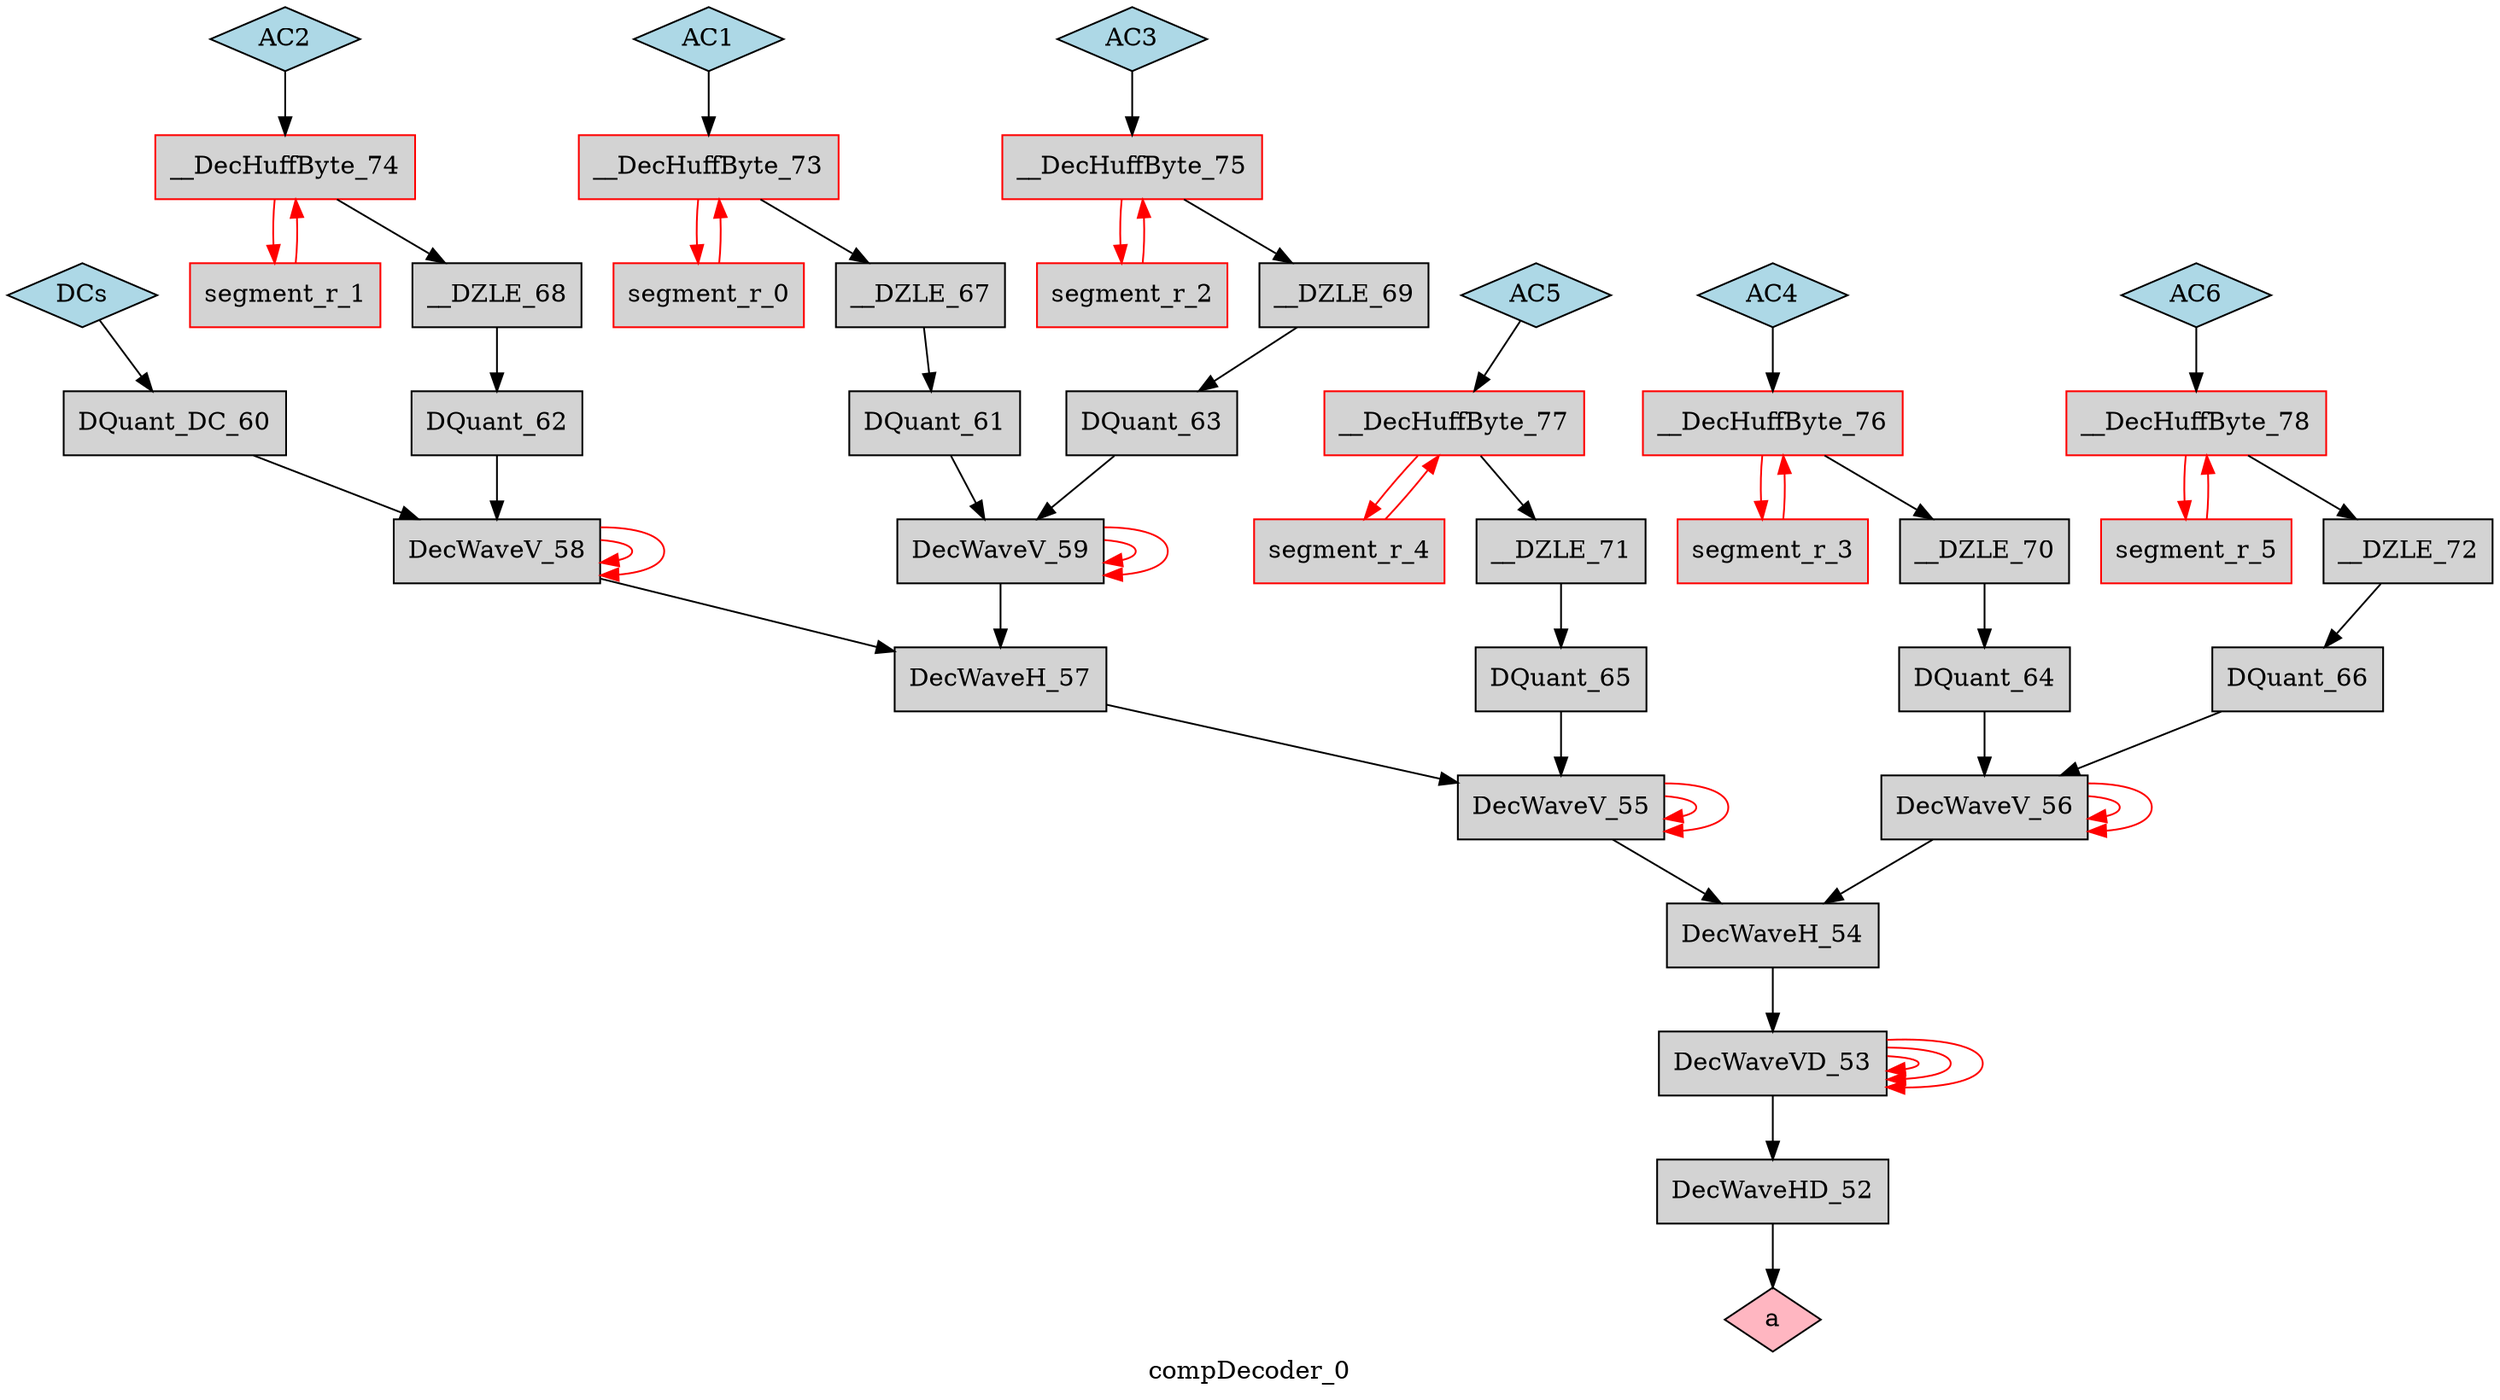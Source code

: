 # Page DFG for compDecoder_0
# Emitted by ../../../tdfc version 1.159, Tue Jun 21 16:20:23 2005

digraph compDecoder_0 {
  graph [label="compDecoder_0"];
  DecWaveHD_52 [shape="box", style="filled", fillcolor="lightgrey"];
  DecWaveVD_53 [shape="box", style="filled", fillcolor="lightgrey"];
  DecWaveH_54 [shape="box", style="filled", fillcolor="lightgrey"];
  DecWaveV_55 [shape="box", style="filled", fillcolor="lightgrey"];
  DecWaveH_57 [shape="box", style="filled", fillcolor="lightgrey"];
  DecWaveV_58 [shape="box", style="filled", fillcolor="lightgrey"];
  DQuant_DC_60 [shape="box", style="filled", fillcolor="lightgrey"];
  DecWaveV_59 [shape="box", style="filled", fillcolor="lightgrey"];
  DQuant_61 [shape="box", style="filled", fillcolor="lightgrey"];
  __DZLE_67 [shape="box", style="filled", fillcolor="lightgrey"];
  segment_r_0 [shape="box", color="red", style="filled", fillcolor="lightgrey"];
  __DecHuffByte_73 [shape="box", color="red", style="filled", fillcolor="lightgrey"];
  DQuant_62 [shape="box", style="filled", fillcolor="lightgrey"];
  __DZLE_68 [shape="box", style="filled", fillcolor="lightgrey"];
  segment_r_1 [shape="box", color="red", style="filled", fillcolor="lightgrey"];
  __DecHuffByte_74 [shape="box", color="red", style="filled", fillcolor="lightgrey"];
  DQuant_63 [shape="box", style="filled", fillcolor="lightgrey"];
  __DZLE_69 [shape="box", style="filled", fillcolor="lightgrey"];
  segment_r_2 [shape="box", color="red", style="filled", fillcolor="lightgrey"];
  __DecHuffByte_75 [shape="box", color="red", style="filled", fillcolor="lightgrey"];
  DecWaveV_56 [shape="box", style="filled", fillcolor="lightgrey"];
  DQuant_64 [shape="box", style="filled", fillcolor="lightgrey"];
  __DZLE_70 [shape="box", style="filled", fillcolor="lightgrey"];
  segment_r_3 [shape="box", color="red", style="filled", fillcolor="lightgrey"];
  __DecHuffByte_76 [shape="box", color="red", style="filled", fillcolor="lightgrey"];
  DQuant_65 [shape="box", style="filled", fillcolor="lightgrey"];
  __DZLE_71 [shape="box", style="filled", fillcolor="lightgrey"];
  segment_r_4 [shape="box", color="red", style="filled", fillcolor="lightgrey"];
  __DecHuffByte_77 [shape="box", color="red", style="filled", fillcolor="lightgrey"];
  DQuant_66 [shape="box", style="filled", fillcolor="lightgrey"];
  __DZLE_72 [shape="box", style="filled", fillcolor="lightgrey"];
  segment_r_5 [shape="box", color="red", style="filled", fillcolor="lightgrey"];
  __DecHuffByte_78 [shape="box", color="red", style="filled", fillcolor="lightgrey"];
  a [shape="diamond", style="filled", fillcolor="lightpink"];
  DecWaveHD_52 -> a;
  DecWaveVD_53 -> DecWaveHD_52;
  DecWaveVD_53 -> DecWaveVD_53 [color="red"];
  DecWaveVD_53 -> DecWaveVD_53 [color="red"];
  DecWaveVD_53 -> DecWaveVD_53 [color="red"];
  DecWaveH_54 -> DecWaveVD_53;
  DecWaveV_55 -> DecWaveH_54;
  DecWaveV_56 -> DecWaveH_54;
  DecWaveV_55 -> DecWaveV_55 [color="red"];
  DecWaveV_55 -> DecWaveV_55 [color="red"];
  DecWaveH_57 -> DecWaveV_55;
  DQuant_65 -> DecWaveV_55;
  DecWaveV_58 -> DecWaveH_57;
  DecWaveV_59 -> DecWaveH_57;
  DecWaveV_58 -> DecWaveV_58 [color="red"];
  DecWaveV_58 -> DecWaveV_58 [color="red"];
  DQuant_DC_60 -> DecWaveV_58;
  DQuant_62 -> DecWaveV_58;
  DCs [shape="diamond", style="filled", fillcolor="lightblue"];
  DCs -> DQuant_DC_60;
  DecWaveV_59 -> DecWaveV_59 [color="red"];
  DecWaveV_59 -> DecWaveV_59 [color="red"];
  DQuant_61 -> DecWaveV_59;
  DQuant_63 -> DecWaveV_59;
  __DZLE_67 -> DQuant_61;
  __DecHuffByte_73 -> __DZLE_67;
  segment_r_0 -> __DecHuffByte_73 [color="red"];
  __DecHuffByte_73 -> segment_r_0 [color="red"];
  AC1 [shape="diamond", style="filled", fillcolor="lightblue"];
  AC1 -> __DecHuffByte_73;
  __DZLE_68 -> DQuant_62;
  __DecHuffByte_74 -> __DZLE_68;
  segment_r_1 -> __DecHuffByte_74 [color="red"];
  __DecHuffByte_74 -> segment_r_1 [color="red"];
  AC2 [shape="diamond", style="filled", fillcolor="lightblue"];
  AC2 -> __DecHuffByte_74;
  __DZLE_69 -> DQuant_63;
  __DecHuffByte_75 -> __DZLE_69;
  segment_r_2 -> __DecHuffByte_75 [color="red"];
  __DecHuffByte_75 -> segment_r_2 [color="red"];
  AC3 [shape="diamond", style="filled", fillcolor="lightblue"];
  AC3 -> __DecHuffByte_75;
  DecWaveV_56 -> DecWaveV_56 [color="red"];
  DecWaveV_56 -> DecWaveV_56 [color="red"];
  DQuant_64 -> DecWaveV_56;
  DQuant_66 -> DecWaveV_56;
  __DZLE_70 -> DQuant_64;
  __DecHuffByte_76 -> __DZLE_70;
  segment_r_3 -> __DecHuffByte_76 [color="red"];
  __DecHuffByte_76 -> segment_r_3 [color="red"];
  AC4 [shape="diamond", style="filled", fillcolor="lightblue"];
  AC4 -> __DecHuffByte_76;
  __DZLE_71 -> DQuant_65;
  __DecHuffByte_77 -> __DZLE_71;
  segment_r_4 -> __DecHuffByte_77 [color="red"];
  __DecHuffByte_77 -> segment_r_4 [color="red"];
  AC5 [shape="diamond", style="filled", fillcolor="lightblue"];
  AC5 -> __DecHuffByte_77;
  __DZLE_72 -> DQuant_66;
  __DecHuffByte_78 -> __DZLE_72;
  segment_r_5 -> __DecHuffByte_78 [color="red"];
  __DecHuffByte_78 -> segment_r_5 [color="red"];
  AC6 [shape="diamond", style="filled", fillcolor="lightblue"];
  AC6 -> __DecHuffByte_78;
}
